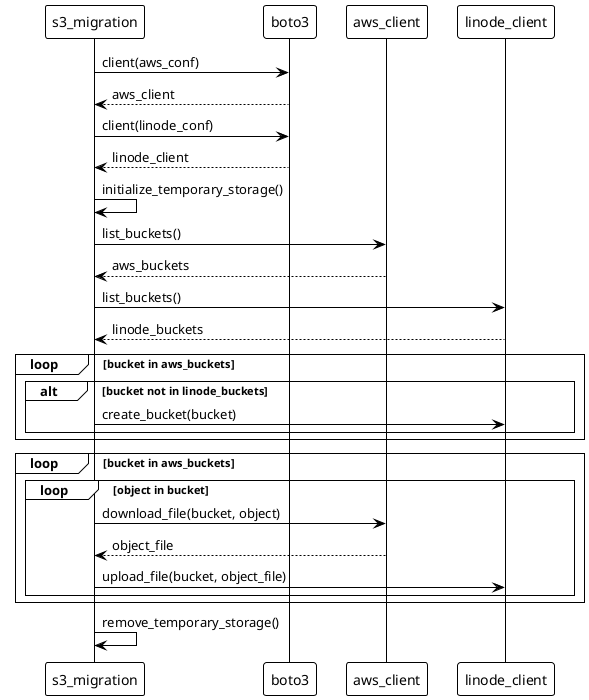 @startuml
!theme plain

s3_migration -> boto3 : client(aws_conf)
s3_migration <-- boto3 : aws_client
s3_migration -> boto3 : client(linode_conf)
s3_migration <-- boto3 : linode_client

s3_migration -> s3_migration : initialize_temporary_storage()

s3_migration -> aws_client : list_buckets()
s3_migration <-- aws_client : aws_buckets
s3_migration -> linode_client : list_buckets()
s3_migration <-- linode_client : linode_buckets

loop bucket in aws_buckets
  alt bucket not in linode_buckets
    s3_migration -> linode_client : create_bucket(bucket)
  end
end

loop bucket in aws_buckets
  loop object in bucket
    s3_migration -> aws_client : download_file(bucket, object)
    s3_migration <-- aws_client : object_file
    s3_migration -> linode_client : upload_file(bucket, object_file)
  end
end

s3_migration -> s3_migration : remove_temporary_storage()
@enduml

